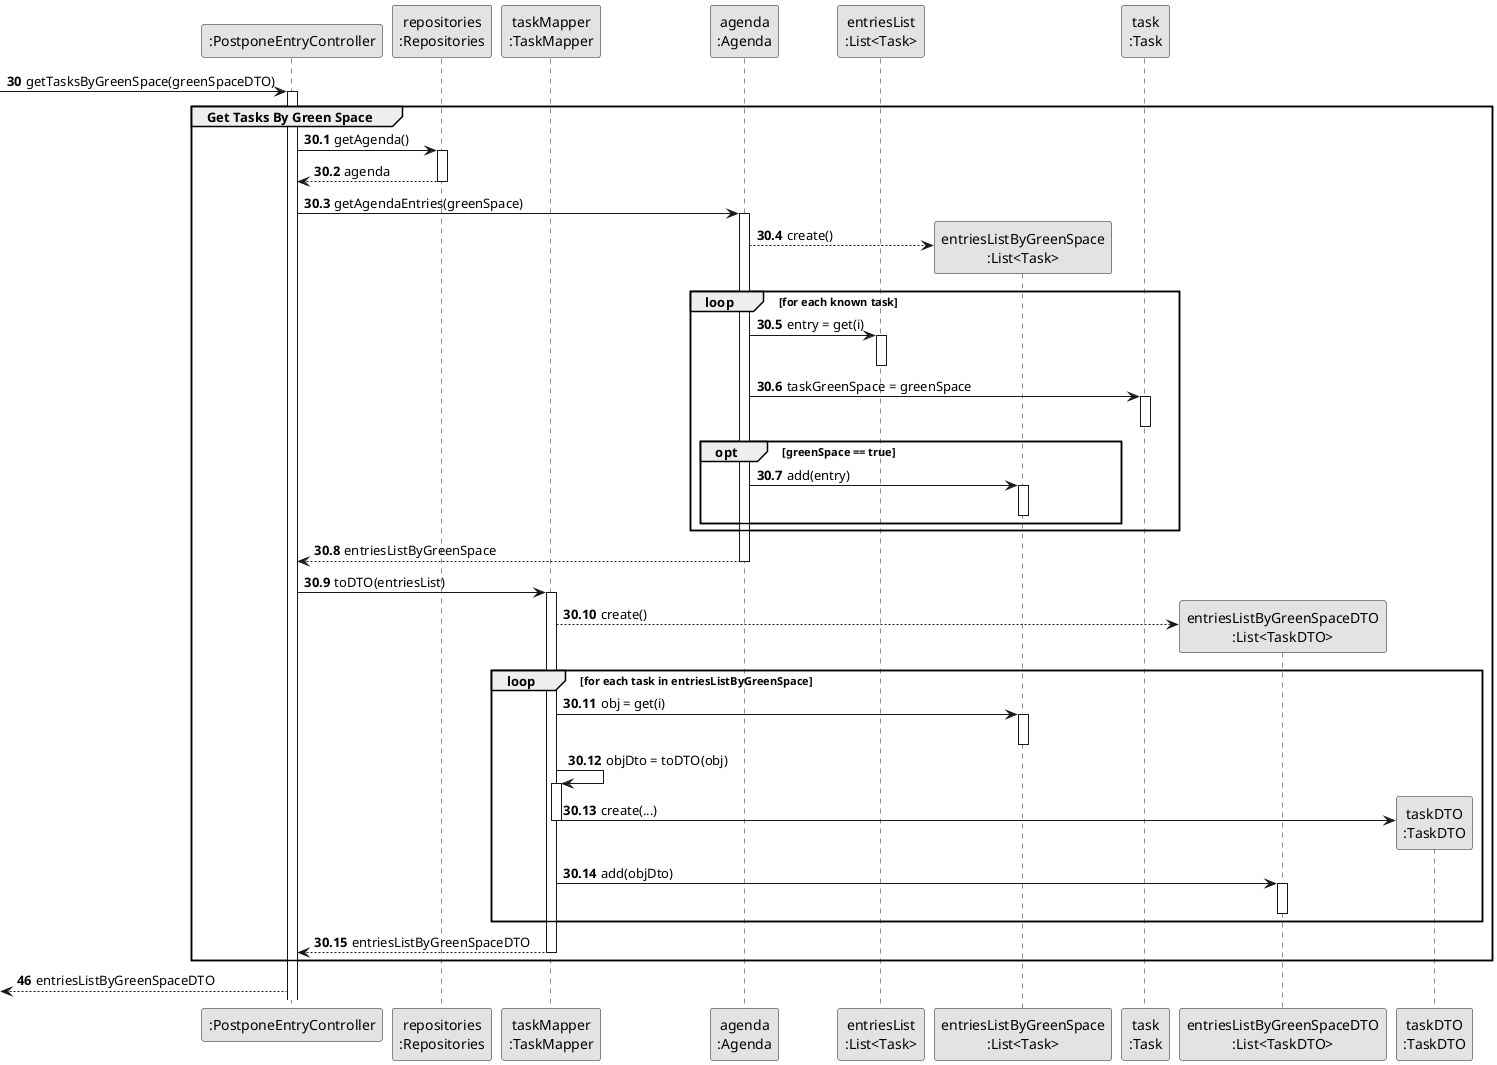 @startuml
skinparam monochrome true
skinparam packageStyle rectangle
skinparam shadowing false

participant ":PostponeEntryController" as CTRL
participant "repositories\n:Repositories" as PLAT
participant "taskMapper\n:TaskMapper" as TaskMapper
participant "agenda\n:Agenda" as Agenda
participant "entriesList\n:List<Task>" as entriesList
participant "entriesListByGreenSpace\n:List<Task>" as entriesListByGreenSpace
participant "task\n:Task" as task
participant "entriesListByGreenSpaceDTO\n:List<TaskDTO>" as entriesListByGreenSpaceDTO
participant "taskDTO\n:TaskDTO" as TaskDTO

autonumber 30
-> CTRL : getTasksByGreenSpace(greenSpaceDTO)

autonumber 30.1

activate CTRL
    group Get Tasks By Green Space
           CTRL -> PLAT : getAgenda()
           activate PLAT

           PLAT --> CTRL : agenda
           deactivate PLAT

           CTRL -> Agenda : getAgendaEntries(greenSpace)
           activate Agenda

           Agenda --> entriesListByGreenSpace** : create()

           loop for each known task

           Agenda -> entriesList : entry = get(i)
           activate entriesList
           deactivate entriesList

           Agenda -> task : taskGreenSpace = greenSpace
           activate task
           deactivate task

           opt greenSpace == true
           Agenda -> entriesListByGreenSpace : add(entry)
           activate entriesListByGreenSpace
           deactivate entriesListByGreenSpace
           end opt

           end loop

           Agenda --> CTRL : entriesListByGreenSpace
           deactivate Agenda

           CTRL -> TaskMapper : toDTO(entriesList)
           activate TaskMapper

           TaskMapper --> entriesListByGreenSpaceDTO** : create()

           loop for each task in entriesListByGreenSpace

           TaskMapper -> entriesListByGreenSpace : obj = get(i)
           activate entriesListByGreenSpace
           deactivate entriesListByGreenSpace

           TaskMapper -> TaskMapper : objDto = toDTO(obj)
           activate TaskMapper

           TaskMapper -> TaskDTO** : create(...)
           deactivate TaskMapper

           TaskMapper -> entriesListByGreenSpaceDTO : add(objDto)
           activate entriesListByGreenSpaceDTO
           deactivate entriesListByGreenSpaceDTO

           end loop

           TaskMapper --> CTRL : entriesListByGreenSpaceDTO
           deactivate TaskMapper

end group
autonumber 46
<-- CTRL : entriesListByGreenSpaceDTO

@enduml